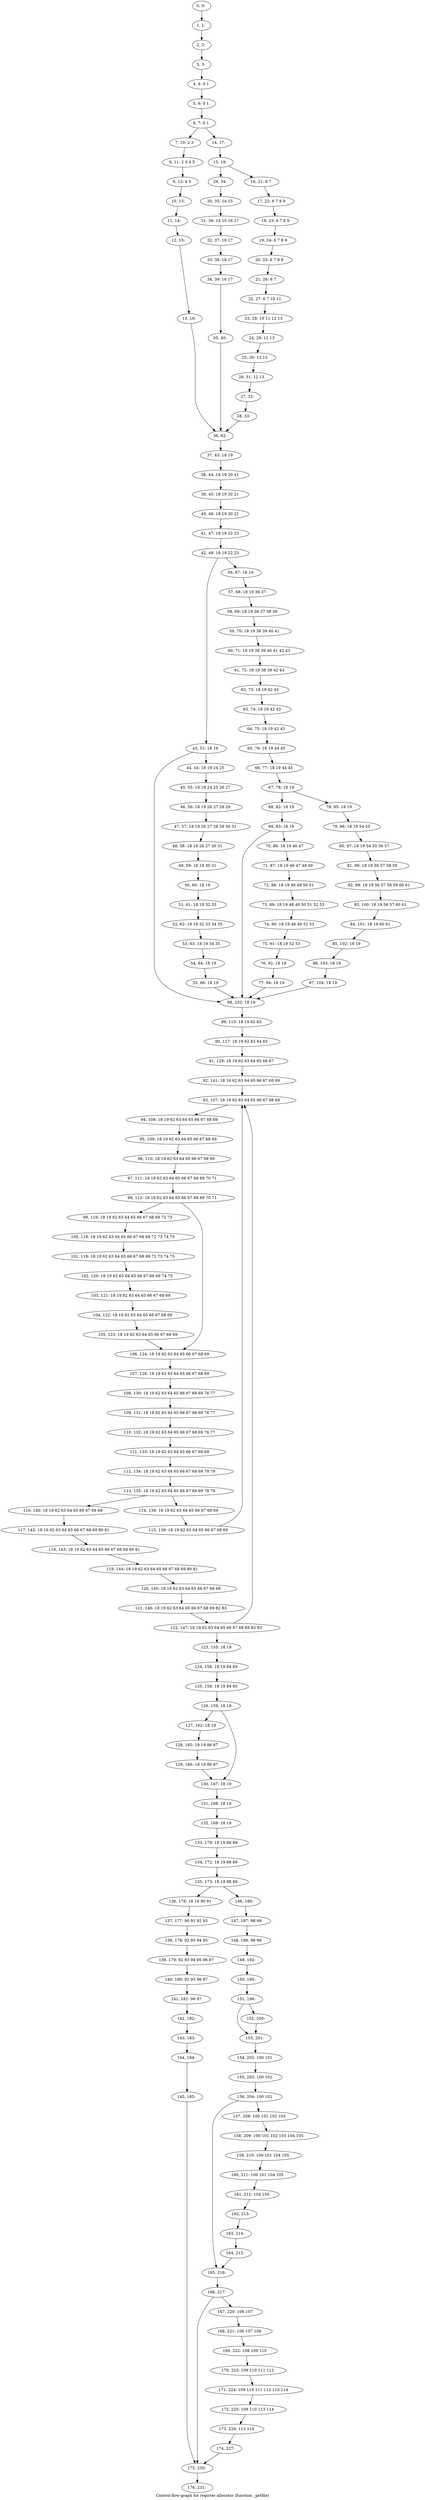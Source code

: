 digraph G {
graph [label="Control-flow-graph for register allocator (function _getfile)"]
0[label="0, 0: "];
1[label="1, 1: "];
2[label="2, 2: "];
3[label="3, 3: "];
4[label="4, 4: 0 1 "];
5[label="5, 6: 0 1 "];
6[label="6, 7: 0 1 "];
7[label="7, 10: 2 3 "];
8[label="8, 11: 2 3 4 5 "];
9[label="9, 12: 4 5 "];
10[label="10, 13: "];
11[label="11, 14: "];
12[label="12, 15: "];
13[label="13, 16: "];
14[label="14, 17: "];
15[label="15, 18: "];
16[label="16, 21: 6 7 "];
17[label="17, 22: 6 7 8 9 "];
18[label="18, 23: 6 7 8 9 "];
19[label="19, 24: 6 7 8 9 "];
20[label="20, 25: 6 7 8 9 "];
21[label="21, 26: 6 7 "];
22[label="22, 27: 6 7 10 11 "];
23[label="23, 28: 10 11 12 13 "];
24[label="24, 29: 12 13 "];
25[label="25, 30: 12 13 "];
26[label="26, 31: 12 13 "];
27[label="27, 32: "];
28[label="28, 33: "];
29[label="29, 34: "];
30[label="30, 35: 14 15 "];
31[label="31, 36: 14 15 16 17 "];
32[label="32, 37: 16 17 "];
33[label="33, 38: 16 17 "];
34[label="34, 39: 16 17 "];
35[label="35, 40: "];
36[label="36, 42: "];
37[label="37, 43: 18 19 "];
38[label="38, 44: 18 19 20 21 "];
39[label="39, 45: 18 19 20 21 "];
40[label="40, 46: 18 19 20 21 "];
41[label="41, 47: 18 19 22 23 "];
42[label="42, 48: 18 19 22 23 "];
43[label="43, 51: 18 19 "];
44[label="44, 54: 18 19 24 25 "];
45[label="45, 55: 18 19 24 25 26 27 "];
46[label="46, 56: 18 19 26 27 28 29 "];
47[label="47, 57: 18 19 26 27 28 29 30 31 "];
48[label="48, 58: 18 19 26 27 30 31 "];
49[label="49, 59: 18 19 30 31 "];
50[label="50, 60: 18 19 "];
51[label="51, 61: 18 19 32 33 "];
52[label="52, 62: 18 19 32 33 34 35 "];
53[label="53, 63: 18 19 34 35 "];
54[label="54, 64: 18 19 "];
55[label="55, 66: 18 19 "];
56[label="56, 67: 18 19 "];
57[label="57, 68: 18 19 36 37 "];
58[label="58, 69: 18 19 36 37 38 39 "];
59[label="59, 70: 18 19 38 39 40 41 "];
60[label="60, 71: 18 19 38 39 40 41 42 43 "];
61[label="61, 72: 18 19 38 39 42 43 "];
62[label="62, 73: 18 19 42 43 "];
63[label="63, 74: 18 19 42 43 "];
64[label="64, 75: 18 19 42 43 "];
65[label="65, 76: 18 19 44 45 "];
66[label="66, 77: 18 19 44 45 "];
67[label="67, 78: 18 19 "];
68[label="68, 82: 18 19 "];
69[label="69, 83: 18 19 "];
70[label="70, 86: 18 19 46 47 "];
71[label="71, 87: 18 19 46 47 48 49 "];
72[label="72, 88: 18 19 48 49 50 51 "];
73[label="73, 89: 18 19 48 49 50 51 52 53 "];
74[label="74, 90: 18 19 48 49 52 53 "];
75[label="75, 91: 18 19 52 53 "];
76[label="76, 92: 18 19 "];
77[label="77, 94: 18 19 "];
78[label="78, 95: 18 19 "];
79[label="79, 96: 18 19 54 55 "];
80[label="80, 97: 18 19 54 55 56 57 "];
81[label="81, 98: 18 19 56 57 58 59 "];
82[label="82, 99: 18 19 56 57 58 59 60 61 "];
83[label="83, 100: 18 19 56 57 60 61 "];
84[label="84, 101: 18 19 60 61 "];
85[label="85, 102: 18 19 "];
86[label="86, 103: 18 19 "];
87[label="87, 104: 18 19 "];
88[label="88, 232: 18 19 "];
89[label="89, 115: 18 19 62 63 "];
90[label="90, 117: 18 19 62 63 64 65 "];
91[label="91, 129: 18 19 62 63 64 65 66 67 "];
92[label="92, 141: 18 19 62 63 64 65 66 67 68 69 "];
93[label="93, 107: 18 19 62 63 64 65 66 67 68 69 "];
94[label="94, 108: 18 19 62 63 64 65 66 67 68 69 "];
95[label="95, 109: 18 19 62 63 64 65 66 67 68 69 "];
96[label="96, 110: 18 19 62 63 64 65 66 67 68 69 "];
97[label="97, 111: 18 19 62 63 64 65 66 67 68 69 70 71 "];
98[label="98, 112: 18 19 62 63 64 65 66 67 68 69 70 71 "];
99[label="99, 116: 18 19 62 63 64 65 66 67 68 69 72 73 "];
100[label="100, 118: 18 19 62 63 64 65 66 67 68 69 72 73 74 75 "];
101[label="101, 119: 18 19 62 63 64 65 66 67 68 69 72 73 74 75 "];
102[label="102, 120: 18 19 62 63 64 65 66 67 68 69 74 75 "];
103[label="103, 121: 18 19 62 63 64 65 66 67 68 69 "];
104[label="104, 122: 18 19 62 63 64 65 66 67 68 69 "];
105[label="105, 123: 18 19 62 63 64 65 66 67 68 69 "];
106[label="106, 124: 18 19 62 63 64 65 66 67 68 69 "];
107[label="107, 126: 18 19 62 63 64 65 66 67 68 69 "];
108[label="108, 130: 18 19 62 63 64 65 66 67 68 69 76 77 "];
109[label="109, 131: 18 19 62 63 64 65 66 67 68 69 76 77 "];
110[label="110, 132: 18 19 62 63 64 65 66 67 68 69 76 77 "];
111[label="111, 133: 18 19 62 63 64 65 66 67 68 69 "];
112[label="112, 134: 18 19 62 63 64 65 66 67 68 69 78 79 "];
113[label="113, 135: 18 19 62 63 64 65 66 67 68 69 78 79 "];
114[label="114, 138: 18 19 62 63 64 65 66 67 68 69 "];
115[label="115, 139: 18 19 62 63 64 65 66 67 68 69 "];
116[label="116, 140: 18 19 62 63 64 65 66 67 68 69 "];
117[label="117, 142: 18 19 62 63 64 65 66 67 68 69 80 81 "];
118[label="118, 143: 18 19 62 63 64 65 66 67 68 69 80 81 "];
119[label="119, 144: 18 19 62 63 64 65 66 67 68 69 80 81 "];
120[label="120, 145: 18 19 62 63 64 65 66 67 68 69 "];
121[label="121, 146: 18 19 62 63 64 65 66 67 68 69 82 83 "];
122[label="122, 147: 18 19 62 63 64 65 66 67 68 69 82 83 "];
123[label="123, 155: 18 19 "];
124[label="124, 156: 18 19 84 85 "];
125[label="125, 158: 18 19 84 85 "];
126[label="126, 159: 18 19 "];
127[label="127, 162: 18 19 "];
128[label="128, 165: 18 19 86 87 "];
129[label="129, 166: 18 19 86 87 "];
130[label="130, 167: 18 19 "];
131[label="131, 168: 18 19 "];
132[label="132, 169: 18 19 "];
133[label="133, 170: 18 19 88 89 "];
134[label="134, 172: 18 19 88 89 "];
135[label="135, 173: 18 19 88 89 "];
136[label="136, 176: 18 19 90 91 "];
137[label="137, 177: 90 91 92 93 "];
138[label="138, 178: 92 93 94 95 "];
139[label="139, 179: 92 93 94 95 96 97 "];
140[label="140, 180: 92 93 96 97 "];
141[label="141, 181: 96 97 "];
142[label="142, 182: "];
143[label="143, 183: "];
144[label="144, 184: "];
145[label="145, 185: "];
146[label="146, 186: "];
147[label="147, 187: 98 99 "];
148[label="148, 188: 98 99 "];
149[label="149, 192: "];
150[label="150, 195: "];
151[label="151, 196: "];
152[label="152, 200: "];
153[label="153, 201: "];
154[label="154, 202: 100 101 "];
155[label="155, 203: 100 101 "];
156[label="156, 204: 100 101 "];
157[label="157, 208: 100 101 102 103 "];
158[label="158, 209: 100 101 102 103 104 105 "];
159[label="159, 210: 100 101 104 105 "];
160[label="160, 211: 100 101 104 105 "];
161[label="161, 212: 104 105 "];
162[label="162, 213: "];
163[label="163, 214: "];
164[label="164, 215: "];
165[label="165, 216: "];
166[label="166, 217: "];
167[label="167, 220: 106 107 "];
168[label="168, 221: 106 107 108 "];
169[label="169, 222: 108 109 110 "];
170[label="170, 223: 109 110 111 112 "];
171[label="171, 224: 109 110 111 112 113 114 "];
172[label="172, 225: 109 110 113 114 "];
173[label="173, 226: 113 114 "];
174[label="174, 227: "];
175[label="175, 230: "];
176[label="176, 231: "];
0->1 ;
1->2 ;
2->3 ;
3->4 ;
4->5 ;
5->6 ;
6->7 ;
6->14 ;
7->8 ;
8->9 ;
9->10 ;
10->11 ;
11->12 ;
12->13 ;
13->36 ;
14->15 ;
15->16 ;
15->29 ;
16->17 ;
17->18 ;
18->19 ;
19->20 ;
20->21 ;
21->22 ;
22->23 ;
23->24 ;
24->25 ;
25->26 ;
26->27 ;
27->28 ;
28->36 ;
29->30 ;
30->31 ;
31->32 ;
32->33 ;
33->34 ;
34->35 ;
35->36 ;
36->37 ;
37->38 ;
38->39 ;
39->40 ;
40->41 ;
41->42 ;
42->43 ;
42->56 ;
43->44 ;
43->88 ;
44->45 ;
45->46 ;
46->47 ;
47->48 ;
48->49 ;
49->50 ;
50->51 ;
51->52 ;
52->53 ;
53->54 ;
54->55 ;
55->88 ;
56->57 ;
57->58 ;
58->59 ;
59->60 ;
60->61 ;
61->62 ;
62->63 ;
63->64 ;
64->65 ;
65->66 ;
66->67 ;
67->68 ;
67->78 ;
68->69 ;
69->70 ;
69->88 ;
70->71 ;
71->72 ;
72->73 ;
73->74 ;
74->75 ;
75->76 ;
76->77 ;
77->88 ;
78->79 ;
79->80 ;
80->81 ;
81->82 ;
82->83 ;
83->84 ;
84->85 ;
85->86 ;
86->87 ;
87->88 ;
88->89 ;
89->90 ;
90->91 ;
91->92 ;
92->93 ;
93->94 ;
94->95 ;
95->96 ;
96->97 ;
97->98 ;
98->99 ;
98->106 ;
99->100 ;
100->101 ;
101->102 ;
102->103 ;
103->104 ;
104->105 ;
105->106 ;
106->107 ;
107->108 ;
108->109 ;
109->110 ;
110->111 ;
111->112 ;
112->113 ;
113->114 ;
113->116 ;
114->115 ;
115->93 ;
116->117 ;
117->118 ;
118->119 ;
119->120 ;
120->121 ;
121->122 ;
122->123 ;
122->93 ;
123->124 ;
124->125 ;
125->126 ;
126->127 ;
126->130 ;
127->128 ;
128->129 ;
129->130 ;
130->131 ;
131->132 ;
132->133 ;
133->134 ;
134->135 ;
135->136 ;
135->146 ;
136->137 ;
137->138 ;
138->139 ;
139->140 ;
140->141 ;
141->142 ;
142->143 ;
143->144 ;
144->145 ;
145->175 ;
146->147 ;
147->148 ;
148->149 ;
149->150 ;
150->151 ;
151->152 ;
151->153 ;
152->153 ;
153->154 ;
154->155 ;
155->156 ;
156->157 ;
156->165 ;
157->158 ;
158->159 ;
159->160 ;
160->161 ;
161->162 ;
162->163 ;
163->164 ;
164->165 ;
165->166 ;
166->167 ;
166->175 ;
167->168 ;
168->169 ;
169->170 ;
170->171 ;
171->172 ;
172->173 ;
173->174 ;
174->175 ;
175->176 ;
}
